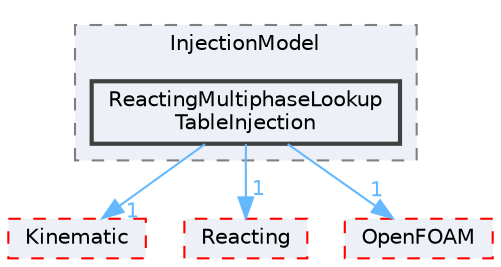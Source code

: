 digraph "src/lagrangian/intermediate/submodels/ReactingMultiphase/InjectionModel/ReactingMultiphaseLookupTableInjection"
{
 // LATEX_PDF_SIZE
  bgcolor="transparent";
  edge [fontname=Helvetica,fontsize=10,labelfontname=Helvetica,labelfontsize=10];
  node [fontname=Helvetica,fontsize=10,shape=box,height=0.2,width=0.4];
  compound=true
  subgraph clusterdir_adf65cd435470939825c0790565c43b9 {
    graph [ bgcolor="#edf0f7", pencolor="grey50", label="InjectionModel", fontname=Helvetica,fontsize=10 style="filled,dashed", URL="dir_adf65cd435470939825c0790565c43b9.html",tooltip=""]
  dir_eb8a9563ec59ceb2be316a4de0e79519 [label="ReactingMultiphaseLookup\lTableInjection", fillcolor="#edf0f7", color="grey25", style="filled,bold", URL="dir_eb8a9563ec59ceb2be316a4de0e79519.html",tooltip=""];
  }
  dir_280ce042c33ce1e00a1fb89491254772 [label="Kinematic", fillcolor="#edf0f7", color="red", style="filled,dashed", URL="dir_280ce042c33ce1e00a1fb89491254772.html",tooltip=""];
  dir_32fe46b8d3399a01c9ad390919e91809 [label="Reacting", fillcolor="#edf0f7", color="red", style="filled,dashed", URL="dir_32fe46b8d3399a01c9ad390919e91809.html",tooltip=""];
  dir_c5473ff19b20e6ec4dfe5c310b3778a8 [label="OpenFOAM", fillcolor="#edf0f7", color="red", style="filled,dashed", URL="dir_c5473ff19b20e6ec4dfe5c310b3778a8.html",tooltip=""];
  dir_eb8a9563ec59ceb2be316a4de0e79519->dir_280ce042c33ce1e00a1fb89491254772 [headlabel="1", labeldistance=1.5 headhref="dir_003225_002016.html" href="dir_003225_002016.html" color="steelblue1" fontcolor="steelblue1"];
  dir_eb8a9563ec59ceb2be316a4de0e79519->dir_32fe46b8d3399a01c9ad390919e91809 [headlabel="1", labeldistance=1.5 headhref="dir_003225_003209.html" href="dir_003225_003209.html" color="steelblue1" fontcolor="steelblue1"];
  dir_eb8a9563ec59ceb2be316a4de0e79519->dir_c5473ff19b20e6ec4dfe5c310b3778a8 [headlabel="1", labeldistance=1.5 headhref="dir_003225_002695.html" href="dir_003225_002695.html" color="steelblue1" fontcolor="steelblue1"];
}
